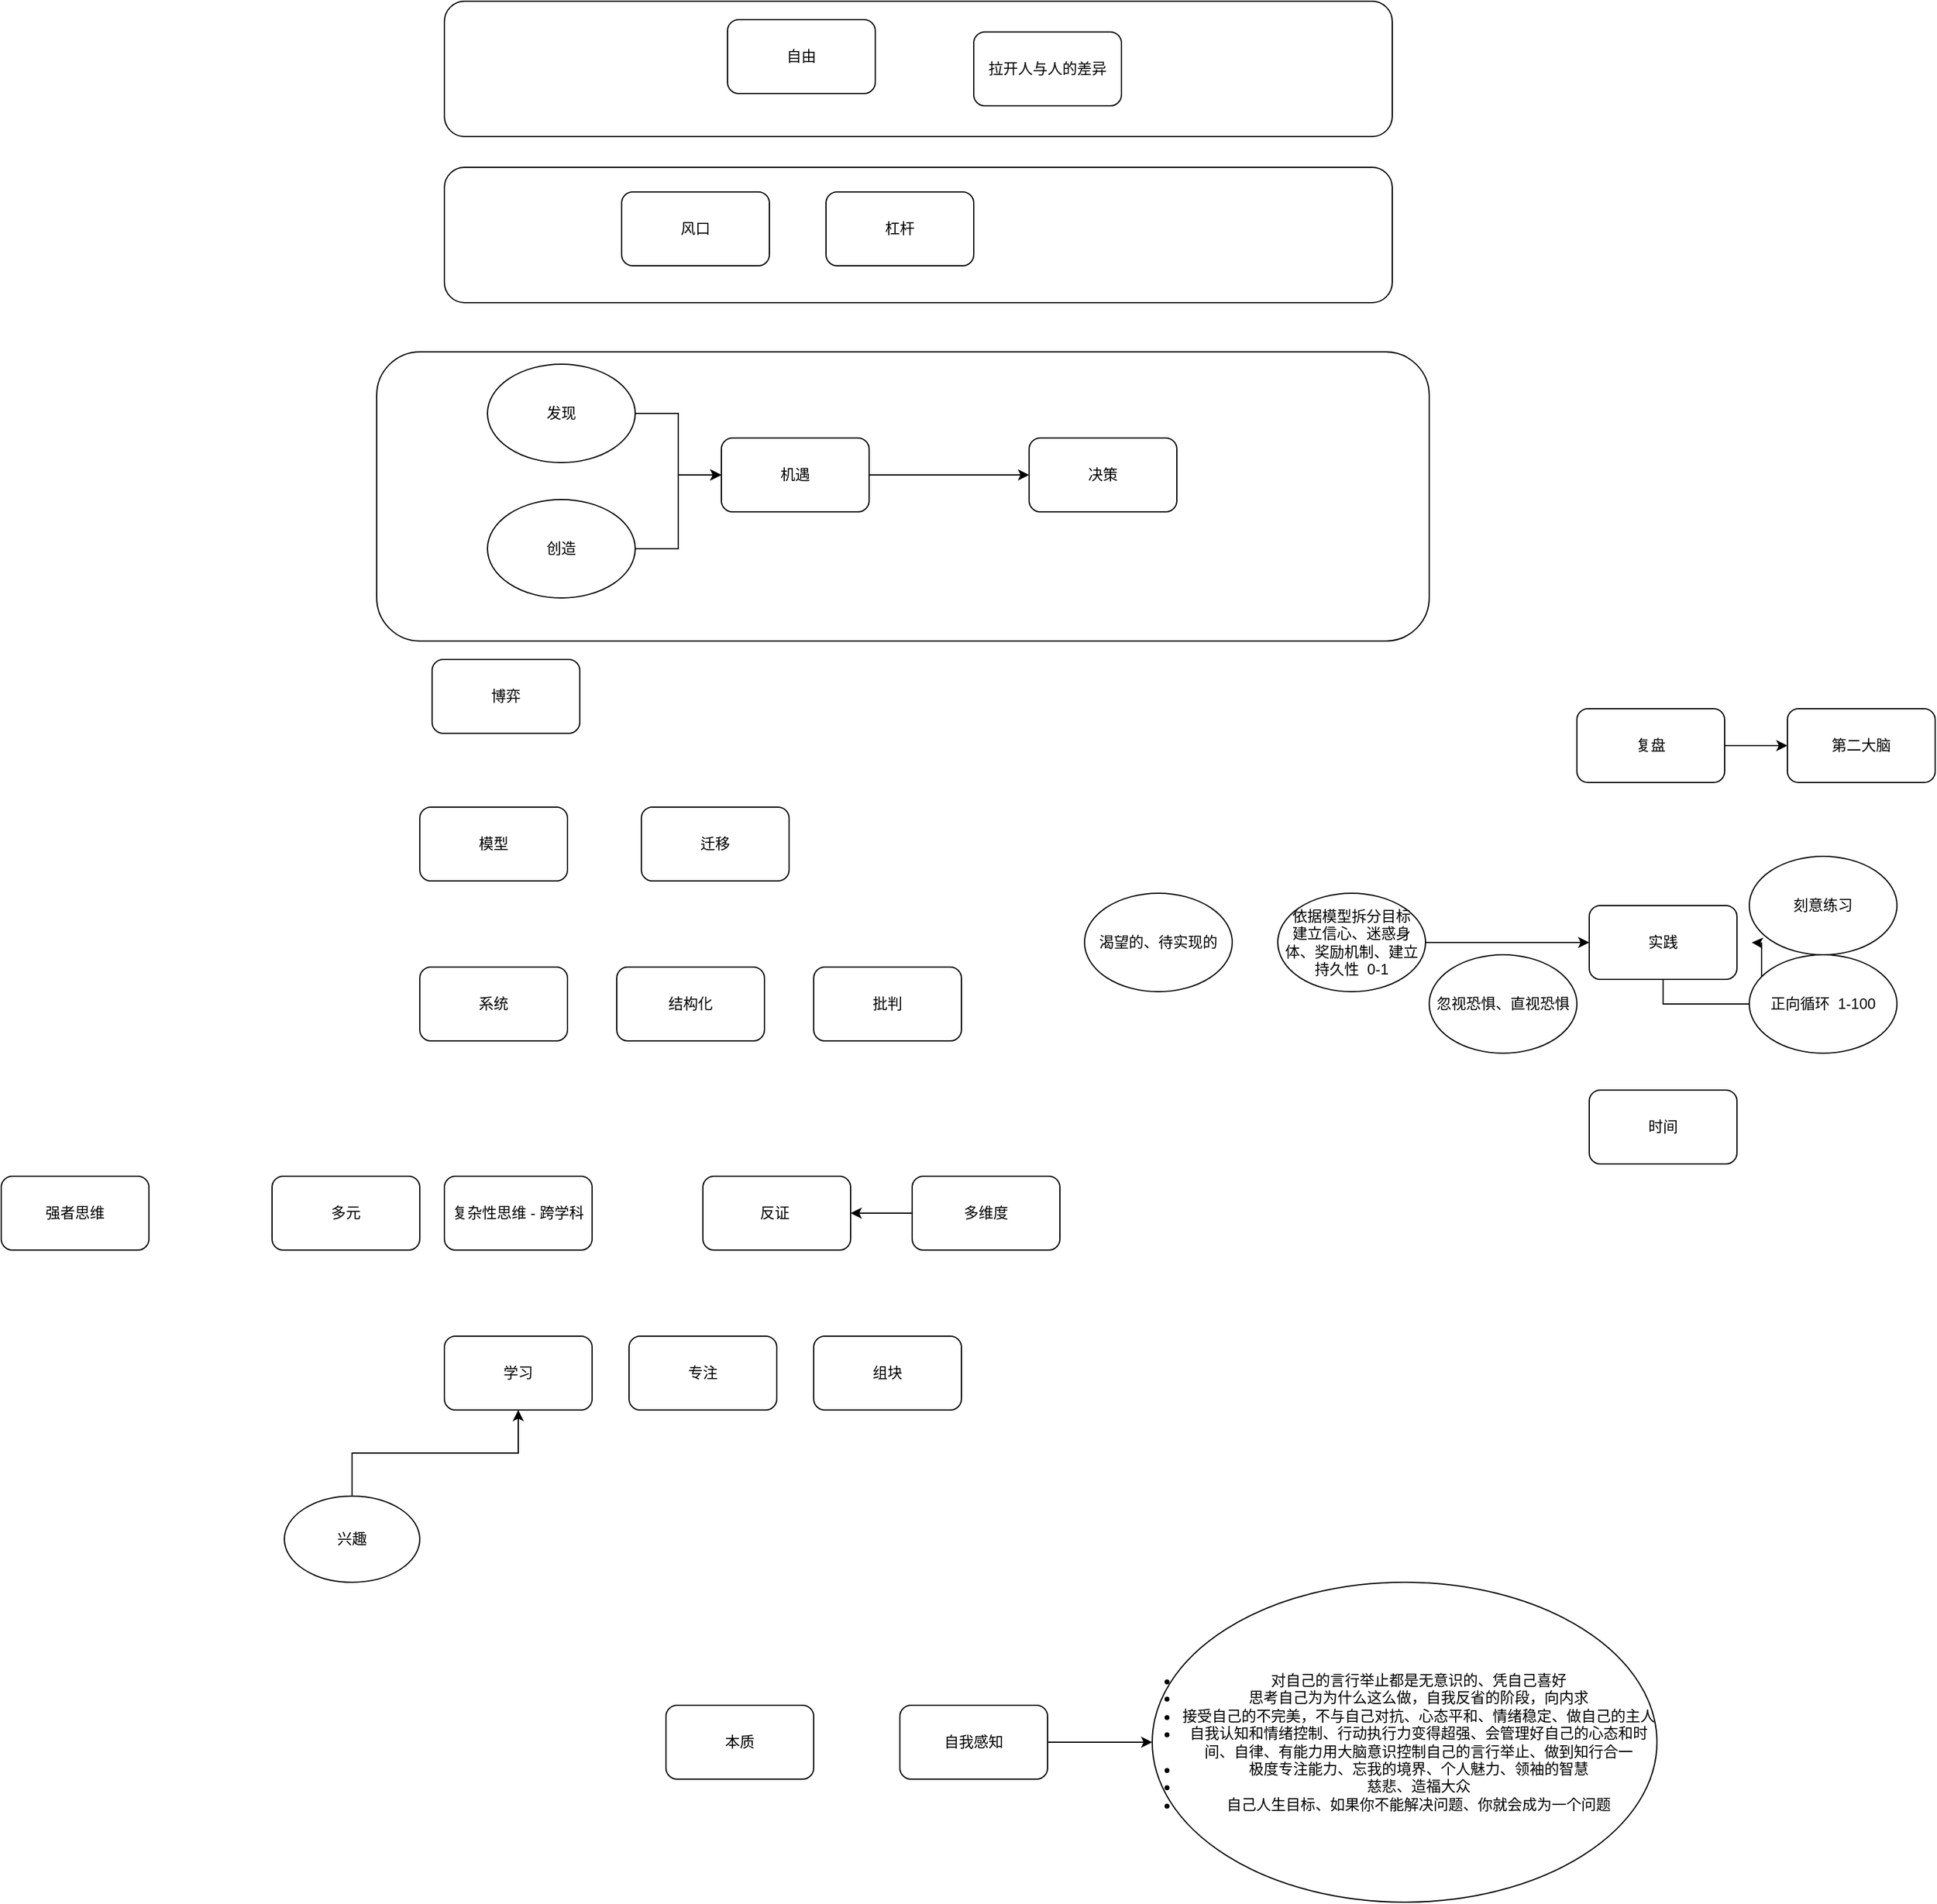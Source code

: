 <mxfile version="21.0.2" type="github">
  <diagram name="第 1 页" id="YvtEZz4fDpHej9pVCONi">
    <mxGraphModel dx="2261" dy="1971" grid="1" gridSize="10" guides="1" tooltips="1" connect="1" arrows="1" fold="1" page="1" pageScale="1" pageWidth="827" pageHeight="1169" math="0" shadow="0">
      <root>
        <mxCell id="0" />
        <mxCell id="1" parent="0" />
        <mxCell id="yrJ8rADurVAFEkHN2O-o-46" value="" style="rounded=1;whiteSpace=wrap;html=1;" vertex="1" parent="1">
          <mxGeometry x="95" y="-240" width="855" height="235" as="geometry" />
        </mxCell>
        <mxCell id="yrJ8rADurVAFEkHN2O-o-45" value="" style="rounded=1;whiteSpace=wrap;html=1;" vertex="1" parent="1">
          <mxGeometry x="150" y="-525" width="770" height="110" as="geometry" />
        </mxCell>
        <mxCell id="yrJ8rADurVAFEkHN2O-o-44" value="" style="rounded=1;whiteSpace=wrap;html=1;" vertex="1" parent="1">
          <mxGeometry x="150" y="-390" width="770" height="110" as="geometry" />
        </mxCell>
        <mxCell id="yrJ8rADurVAFEkHN2O-o-1" value="学习" style="rounded=1;whiteSpace=wrap;html=1;" vertex="1" parent="1">
          <mxGeometry x="150" y="560" width="120" height="60" as="geometry" />
        </mxCell>
        <mxCell id="yrJ8rADurVAFEkHN2O-o-2" value="专注" style="rounded=1;whiteSpace=wrap;html=1;" vertex="1" parent="1">
          <mxGeometry x="300" y="560" width="120" height="60" as="geometry" />
        </mxCell>
        <mxCell id="yrJ8rADurVAFEkHN2O-o-3" value="组块" style="rounded=1;whiteSpace=wrap;html=1;" vertex="1" parent="1">
          <mxGeometry x="450" y="560" width="120" height="60" as="geometry" />
        </mxCell>
        <mxCell id="yrJ8rADurVAFEkHN2O-o-4" value="系统" style="rounded=1;whiteSpace=wrap;html=1;" vertex="1" parent="1">
          <mxGeometry x="130" y="260" width="120" height="60" as="geometry" />
        </mxCell>
        <mxCell id="yrJ8rADurVAFEkHN2O-o-5" value="结构化" style="rounded=1;whiteSpace=wrap;html=1;" vertex="1" parent="1">
          <mxGeometry x="290" y="260" width="120" height="60" as="geometry" />
        </mxCell>
        <mxCell id="yrJ8rADurVAFEkHN2O-o-6" value="复杂性思维 - 跨学科" style="rounded=1;whiteSpace=wrap;html=1;" vertex="1" parent="1">
          <mxGeometry x="150" y="430" width="120" height="60" as="geometry" />
        </mxCell>
        <mxCell id="yrJ8rADurVAFEkHN2O-o-7" value="模型" style="rounded=1;whiteSpace=wrap;html=1;" vertex="1" parent="1">
          <mxGeometry x="130" y="130" width="120" height="60" as="geometry" />
        </mxCell>
        <mxCell id="yrJ8rADurVAFEkHN2O-o-8" value="决策" style="rounded=1;whiteSpace=wrap;html=1;" vertex="1" parent="1">
          <mxGeometry x="625" y="-170" width="120" height="60" as="geometry" />
        </mxCell>
        <mxCell id="yrJ8rADurVAFEkHN2O-o-9" value="风口" style="rounded=1;whiteSpace=wrap;html=1;" vertex="1" parent="1">
          <mxGeometry x="294" y="-370" width="120" height="60" as="geometry" />
        </mxCell>
        <mxCell id="yrJ8rADurVAFEkHN2O-o-10" value="杠杆" style="rounded=1;whiteSpace=wrap;html=1;" vertex="1" parent="1">
          <mxGeometry x="460" y="-370" width="120" height="60" as="geometry" />
        </mxCell>
        <mxCell id="yrJ8rADurVAFEkHN2O-o-11" value="自由" style="rounded=1;whiteSpace=wrap;html=1;" vertex="1" parent="1">
          <mxGeometry x="380" y="-510" width="120" height="60" as="geometry" />
        </mxCell>
        <mxCell id="yrJ8rADurVAFEkHN2O-o-13" style="edgeStyle=orthogonalEdgeStyle;rounded=0;orthogonalLoop=1;jettySize=auto;html=1;exitX=1;exitY=0.5;exitDx=0;exitDy=0;entryX=0;entryY=0.5;entryDx=0;entryDy=0;" edge="1" parent="1" source="yrJ8rADurVAFEkHN2O-o-12" target="yrJ8rADurVAFEkHN2O-o-8">
          <mxGeometry relative="1" as="geometry" />
        </mxCell>
        <mxCell id="yrJ8rADurVAFEkHN2O-o-12" value="机遇" style="rounded=1;whiteSpace=wrap;html=1;" vertex="1" parent="1">
          <mxGeometry x="375" y="-170" width="120" height="60" as="geometry" />
        </mxCell>
        <mxCell id="yrJ8rADurVAFEkHN2O-o-16" style="edgeStyle=orthogonalEdgeStyle;rounded=0;orthogonalLoop=1;jettySize=auto;html=1;exitX=1;exitY=0.5;exitDx=0;exitDy=0;" edge="1" parent="1" source="yrJ8rADurVAFEkHN2O-o-14" target="yrJ8rADurVAFEkHN2O-o-12">
          <mxGeometry relative="1" as="geometry" />
        </mxCell>
        <mxCell id="yrJ8rADurVAFEkHN2O-o-14" value="发现" style="ellipse;whiteSpace=wrap;html=1;" vertex="1" parent="1">
          <mxGeometry x="185" y="-230" width="120" height="80" as="geometry" />
        </mxCell>
        <mxCell id="yrJ8rADurVAFEkHN2O-o-17" value="" style="edgeStyle=orthogonalEdgeStyle;rounded=0;orthogonalLoop=1;jettySize=auto;html=1;" edge="1" parent="1" source="yrJ8rADurVAFEkHN2O-o-15" target="yrJ8rADurVAFEkHN2O-o-12">
          <mxGeometry relative="1" as="geometry" />
        </mxCell>
        <mxCell id="yrJ8rADurVAFEkHN2O-o-15" value="创造" style="ellipse;whiteSpace=wrap;html=1;" vertex="1" parent="1">
          <mxGeometry x="185" y="-120" width="120" height="80" as="geometry" />
        </mxCell>
        <mxCell id="yrJ8rADurVAFEkHN2O-o-19" value="迁移" style="rounded=1;whiteSpace=wrap;html=1;" vertex="1" parent="1">
          <mxGeometry x="310" y="130" width="120" height="60" as="geometry" />
        </mxCell>
        <mxCell id="yrJ8rADurVAFEkHN2O-o-37" style="edgeStyle=orthogonalEdgeStyle;rounded=0;orthogonalLoop=1;jettySize=auto;html=1;exitX=0.5;exitY=1;exitDx=0;exitDy=0;" edge="1" parent="1" source="yrJ8rADurVAFEkHN2O-o-20">
          <mxGeometry relative="1" as="geometry">
            <mxPoint x="1212" y="240" as="targetPoint" />
          </mxGeometry>
        </mxCell>
        <mxCell id="yrJ8rADurVAFEkHN2O-o-20" value="实践" style="rounded=1;whiteSpace=wrap;html=1;" vertex="1" parent="1">
          <mxGeometry x="1080" y="210" width="120" height="60" as="geometry" />
        </mxCell>
        <mxCell id="yrJ8rADurVAFEkHN2O-o-42" style="edgeStyle=orthogonalEdgeStyle;rounded=0;orthogonalLoop=1;jettySize=auto;html=1;exitX=1;exitY=0.5;exitDx=0;exitDy=0;" edge="1" parent="1" source="yrJ8rADurVAFEkHN2O-o-21" target="yrJ8rADurVAFEkHN2O-o-41">
          <mxGeometry relative="1" as="geometry" />
        </mxCell>
        <mxCell id="yrJ8rADurVAFEkHN2O-o-21" value="复盘" style="rounded=1;whiteSpace=wrap;html=1;" vertex="1" parent="1">
          <mxGeometry x="1070" y="50" width="120" height="60" as="geometry" />
        </mxCell>
        <mxCell id="yrJ8rADurVAFEkHN2O-o-23" style="edgeStyle=orthogonalEdgeStyle;rounded=0;orthogonalLoop=1;jettySize=auto;html=1;exitX=0.5;exitY=0;exitDx=0;exitDy=0;" edge="1" parent="1" source="yrJ8rADurVAFEkHN2O-o-22" target="yrJ8rADurVAFEkHN2O-o-1">
          <mxGeometry relative="1" as="geometry" />
        </mxCell>
        <mxCell id="yrJ8rADurVAFEkHN2O-o-22" value="兴趣" style="ellipse;whiteSpace=wrap;html=1;" vertex="1" parent="1">
          <mxGeometry x="20" y="690" width="110" height="70" as="geometry" />
        </mxCell>
        <mxCell id="yrJ8rADurVAFEkHN2O-o-24" value="时间" style="rounded=1;whiteSpace=wrap;html=1;" vertex="1" parent="1">
          <mxGeometry x="1080" y="360" width="120" height="60" as="geometry" />
        </mxCell>
        <mxCell id="yrJ8rADurVAFEkHN2O-o-26" value="本质" style="rounded=1;whiteSpace=wrap;html=1;" vertex="1" parent="1">
          <mxGeometry x="330" y="860" width="120" height="60" as="geometry" />
        </mxCell>
        <mxCell id="yrJ8rADurVAFEkHN2O-o-27" value="反证&amp;nbsp;" style="rounded=1;whiteSpace=wrap;html=1;" vertex="1" parent="1">
          <mxGeometry x="360" y="430" width="120" height="60" as="geometry" />
        </mxCell>
        <mxCell id="yrJ8rADurVAFEkHN2O-o-29" style="edgeStyle=orthogonalEdgeStyle;rounded=0;orthogonalLoop=1;jettySize=auto;html=1;exitX=0;exitY=0.5;exitDx=0;exitDy=0;" edge="1" parent="1" source="yrJ8rADurVAFEkHN2O-o-28" target="yrJ8rADurVAFEkHN2O-o-27">
          <mxGeometry relative="1" as="geometry" />
        </mxCell>
        <mxCell id="yrJ8rADurVAFEkHN2O-o-28" value="多维度" style="rounded=1;whiteSpace=wrap;html=1;" vertex="1" parent="1">
          <mxGeometry x="530" y="430" width="120" height="60" as="geometry" />
        </mxCell>
        <mxCell id="yrJ8rADurVAFEkHN2O-o-30" value="博弈" style="rounded=1;whiteSpace=wrap;html=1;" vertex="1" parent="1">
          <mxGeometry x="140" y="10" width="120" height="60" as="geometry" />
        </mxCell>
        <mxCell id="yrJ8rADurVAFEkHN2O-o-31" value="拉开人与人的差异" style="rounded=1;whiteSpace=wrap;html=1;" vertex="1" parent="1">
          <mxGeometry x="580" y="-500" width="120" height="60" as="geometry" />
        </mxCell>
        <mxCell id="yrJ8rADurVAFEkHN2O-o-34" style="edgeStyle=orthogonalEdgeStyle;rounded=0;orthogonalLoop=1;jettySize=auto;html=1;exitX=1;exitY=0.5;exitDx=0;exitDy=0;" edge="1" parent="1" source="yrJ8rADurVAFEkHN2O-o-32" target="yrJ8rADurVAFEkHN2O-o-33">
          <mxGeometry relative="1" as="geometry" />
        </mxCell>
        <mxCell id="yrJ8rADurVAFEkHN2O-o-32" value="自我感知" style="rounded=1;whiteSpace=wrap;html=1;" vertex="1" parent="1">
          <mxGeometry x="520" y="860" width="120" height="60" as="geometry" />
        </mxCell>
        <mxCell id="yrJ8rADurVAFEkHN2O-o-33" value="&lt;div class=&quot;lake-content&quot;&gt;&lt;ul style=&quot;margin: 0; padding-left: 23px&quot; class=&quot;ne-ul&quot;&gt;&lt;li id=&quot;uc30e6d70&quot;&gt;对自己的言行举止都是无意识的、凭自己喜好&lt;/li&gt;&lt;li id=&quot;uc17edd8b&quot;&gt;&lt;span class=&quot;ne-text&quot;&gt;思考自己为为什么这么做，自我反省的阶段，向内求&lt;/span&gt;&lt;/li&gt;&lt;li id=&quot;u63547b23&quot;&gt;&lt;span class=&quot;ne-text&quot;&gt;接受自己的不完美，不与自己对抗、心态平和、情绪稳定、做自己的主人&lt;/span&gt;&lt;/li&gt;&lt;li id=&quot;u4344cce0&quot;&gt;&lt;span class=&quot;ne-text&quot;&gt;自我认知和情绪控制、行动执行力变得超强、会管理好自己的心态和时间、自律、有能力用大脑意识控制自己的言行举止、做到知行合一&lt;/span&gt;&lt;/li&gt;&lt;li id=&quot;ubfca6bf3&quot;&gt;&lt;span class=&quot;ne-text&quot;&gt;极度专注能力、忘我的境界、个人魅力、领袖的智慧&lt;/span&gt;&lt;/li&gt;&lt;li id=&quot;ucda49014&quot;&gt;&lt;span class=&quot;ne-text&quot;&gt;慈悲、造福大众&lt;/span&gt;&lt;/li&gt;&lt;li id=&quot;uc3cded7e&quot;&gt;&lt;span class=&quot;ne-text&quot;&gt;自己人生目标、如果你不能解决问题、你就会成为一个问题&lt;/span&gt;&lt;/li&gt;&lt;/ul&gt;&lt;/div&gt;" style="ellipse;whiteSpace=wrap;html=1;" vertex="1" parent="1">
          <mxGeometry x="725" y="760" width="410" height="260" as="geometry" />
        </mxCell>
        <mxCell id="yrJ8rADurVAFEkHN2O-o-36" style="edgeStyle=orthogonalEdgeStyle;rounded=0;orthogonalLoop=1;jettySize=auto;html=1;exitX=1;exitY=0.5;exitDx=0;exitDy=0;entryX=0;entryY=0.5;entryDx=0;entryDy=0;" edge="1" parent="1" source="yrJ8rADurVAFEkHN2O-o-35" target="yrJ8rADurVAFEkHN2O-o-20">
          <mxGeometry relative="1" as="geometry" />
        </mxCell>
        <mxCell id="yrJ8rADurVAFEkHN2O-o-35" value="依据模型拆分目标&lt;br&gt;建立信心、迷惑身体、奖励机制、建立持久性&amp;nbsp; 0-1" style="ellipse;whiteSpace=wrap;html=1;" vertex="1" parent="1">
          <mxGeometry x="827" y="200" width="120" height="80" as="geometry" />
        </mxCell>
        <mxCell id="yrJ8rADurVAFEkHN2O-o-38" value="正向循环&amp;nbsp; 1-100" style="ellipse;whiteSpace=wrap;html=1;" vertex="1" parent="1">
          <mxGeometry x="1210" y="250" width="120" height="80" as="geometry" />
        </mxCell>
        <mxCell id="yrJ8rADurVAFEkHN2O-o-39" value="忽视恐惧、直视恐惧" style="ellipse;whiteSpace=wrap;html=1;" vertex="1" parent="1">
          <mxGeometry x="950" y="250" width="120" height="80" as="geometry" />
        </mxCell>
        <mxCell id="yrJ8rADurVAFEkHN2O-o-41" value="第二大脑" style="rounded=1;whiteSpace=wrap;html=1;" vertex="1" parent="1">
          <mxGeometry x="1241" y="50" width="120" height="60" as="geometry" />
        </mxCell>
        <mxCell id="yrJ8rADurVAFEkHN2O-o-47" value="渴望的、待实现的" style="ellipse;whiteSpace=wrap;html=1;" vertex="1" parent="1">
          <mxGeometry x="670" y="200" width="120" height="80" as="geometry" />
        </mxCell>
        <mxCell id="yrJ8rADurVAFEkHN2O-o-48" value="多元" style="rounded=1;whiteSpace=wrap;html=1;" vertex="1" parent="1">
          <mxGeometry x="10" y="430" width="120" height="60" as="geometry" />
        </mxCell>
        <mxCell id="yrJ8rADurVAFEkHN2O-o-49" value="批判" style="rounded=1;whiteSpace=wrap;html=1;" vertex="1" parent="1">
          <mxGeometry x="450" y="260" width="120" height="60" as="geometry" />
        </mxCell>
        <mxCell id="yrJ8rADurVAFEkHN2O-o-50" value="刻意练习" style="ellipse;whiteSpace=wrap;html=1;" vertex="1" parent="1">
          <mxGeometry x="1210" y="170" width="120" height="80" as="geometry" />
        </mxCell>
        <mxCell id="yrJ8rADurVAFEkHN2O-o-51" value="强者思维" style="rounded=1;whiteSpace=wrap;html=1;" vertex="1" parent="1">
          <mxGeometry x="-210" y="430" width="120" height="60" as="geometry" />
        </mxCell>
      </root>
    </mxGraphModel>
  </diagram>
</mxfile>
